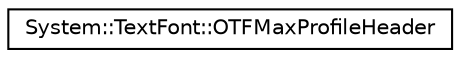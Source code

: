 digraph G
{
  edge [fontname="Helvetica",fontsize="10",labelfontname="Helvetica",labelfontsize="10"];
  node [fontname="Helvetica",fontsize="10",shape=record];
  rankdir="LR";
  Node1 [label="System::TextFont::OTFMaxProfileHeader",height=0.2,width=0.4,color="black", fillcolor="white", style="filled",URL="$struct_system_1_1_text_font_1_1_o_t_f_max_profile_header.html"];
}
